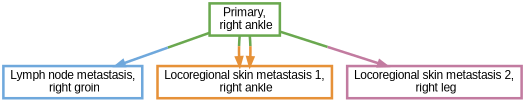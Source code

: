 digraph  {
dpi=600;size=3.5;
"Primary,\n right ankle" [color="#6aa84f", fillcolor=white, fontname=Arial, penwidth="3.0", shape=box];
"Lymph node metastasis,\n right groin" [color="#6fa8dc", fillcolor=white, fontname=Arial, penwidth="3.0", shape=box];
"Locoregional skin metastasis 1,\n right ankle" [color="#e69138", fillcolor=white, fontname=Arial, penwidth="3.0", shape=box];
"Locoregional skin metastasis 2,\n right leg" [color="#c27ba0", fillcolor=white, fontname=Arial, penwidth="3.0", shape=box];
"Primary,\n right ankle" -> "Lymph node metastasis,\n right groin"  [color="#6aa84f;0.5:#6fa8dc", key=0, penwidth=3];
"Primary,\n right ankle" -> "Locoregional skin metastasis 1,\n right ankle"  [color="#6aa84f;0.5:#e69138", key=0, penwidth=3];
"Primary,\n right ankle" -> "Locoregional skin metastasis 1,\n right ankle"  [color="#6aa84f;0.5:#e69138", key=1, penwidth=3];
"Primary,\n right ankle" -> "Locoregional skin metastasis 2,\n right leg"  [color="#6aa84f;0.5:#c27ba0", key=0, penwidth=3];
}
